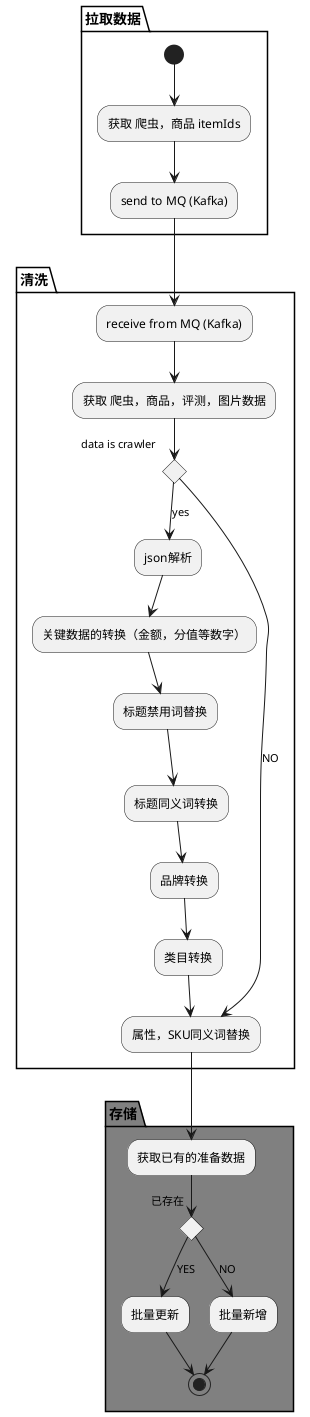 @startuml
partition 拉取数据 {
  (*) --> "获取 爬虫，商品 itemIds"
  --> "send to MQ (Kafka)"

}

partition 清洗 {
  --> "receive from MQ (Kafka)"
  --> "获取 爬虫，商品，评测，图片数据"
  If  "data is crawler" then
  --> [yes] "json解析"
  --> "关键数据的转换（金额，分值等数字）"
  --> "标题禁用词替换"
  --> "标题同义词转换"
  --> "品牌转换"
  --> "类目转换"
  --> "属性，SKU同义词替换"
  else
  --> [NO] "属性，SKU同义词替换"
  Endif

}

partition 存储 #gray {
  --> "获取已有的准备数据"
  If  "已存在" then

    --> [YES] "批量更新"
    --> (*)
    else
    --> [NO] "批量新增"
    --> (*)
    Endif

}
@enduml


